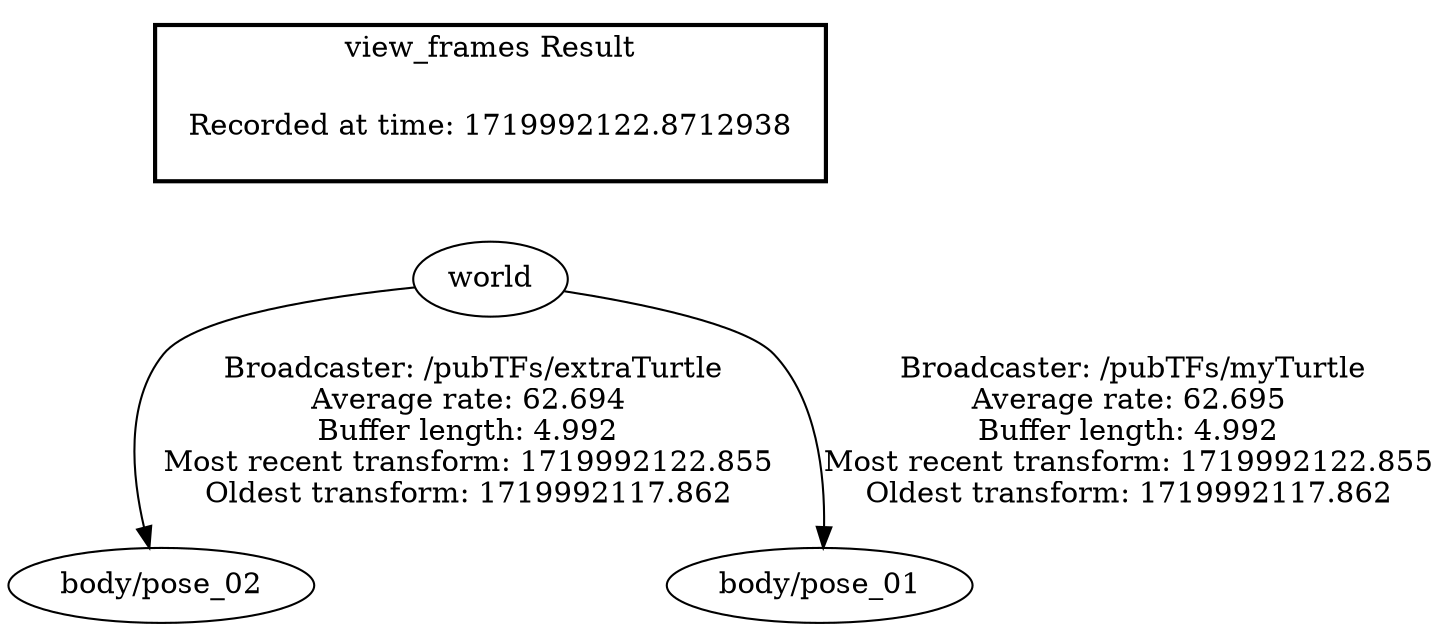 digraph G {
"world" -> "body/pose_02"[label=" Broadcaster: /pubTFs/extraTurtle\nAverage rate: 62.694\nBuffer length: 4.992\nMost recent transform: 1719992122.855\nOldest transform: 1719992117.862\n"];
"world" -> "body/pose_01"[label=" Broadcaster: /pubTFs/myTurtle\nAverage rate: 62.695\nBuffer length: 4.992\nMost recent transform: 1719992122.855\nOldest transform: 1719992117.862\n"];
edge [style=invis];
 subgraph cluster_legend { style=bold; color=black; label ="view_frames Result";
"Recorded at time: 1719992122.8712938"[ shape=plaintext ] ;
}->"world";
}
